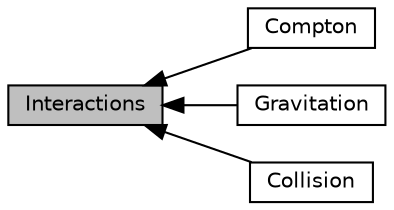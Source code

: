 digraph "Interactions"
{
  edge [fontname="Helvetica",fontsize="10",labelfontname="Helvetica",labelfontsize="10"];
  node [fontname="Helvetica",fontsize="10",shape=box];
  rankdir=LR;
  Node3 [label="Compton",height=0.2,width=0.4,color="black", fillcolor="white", style="filled",URL="$group__compton.html",tooltip="This submodule handles compton interaction."];
  Node1 [label="Interactions",height=0.2,width=0.4,color="black", fillcolor="grey75", style="filled", fontcolor="black",tooltip="This module handles particle interations."];
  Node4 [label="Gravitation",height=0.2,width=0.4,color="black", fillcolor="white", style="filled",URL="$group__gravitation.html",tooltip="This submodule handles gravitational interaction."];
  Node2 [label="Collision",height=0.2,width=0.4,color="black", fillcolor="white", style="filled",URL="$group__collision.html",tooltip="This submodule handles classical physics collisions."];
  Node1->Node2 [shape=plaintext, dir="back", style="solid"];
  Node1->Node3 [shape=plaintext, dir="back", style="solid"];
  Node1->Node4 [shape=plaintext, dir="back", style="solid"];
}
